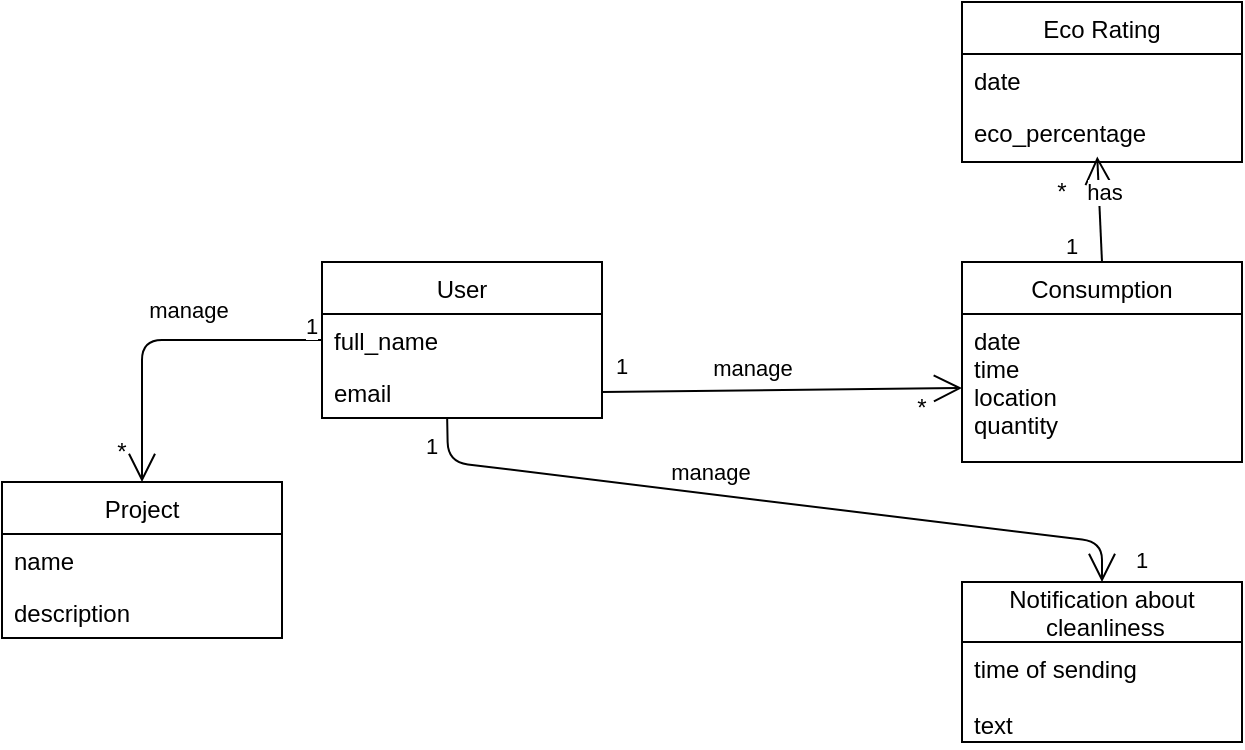 <mxfile version="22.0.5" type="github">
  <diagram id="mCyr1kptdM3YggUfpTlr" name="Page-1">
    <mxGraphModel dx="862" dy="1592" grid="1" gridSize="10" guides="1" tooltips="1" connect="1" arrows="1" fold="1" page="1" pageScale="1" pageWidth="850" pageHeight="1100" math="0" shadow="0">
      <root>
        <mxCell id="0" />
        <mxCell id="1" parent="0" />
        <mxCell id="RMtQjLJvcsIaxz_irh20-2" value="User" style="swimlane;fontStyle=0;childLayout=stackLayout;horizontal=1;startSize=26;fillColor=none;horizontalStack=0;resizeParent=1;resizeParentMax=0;resizeLast=0;collapsible=1;marginBottom=0;" parent="1" vertex="1">
          <mxGeometry x="280" y="-970" width="140" height="78" as="geometry" />
        </mxCell>
        <mxCell id="RMtQjLJvcsIaxz_irh20-3" value="full_name" style="text;strokeColor=none;fillColor=none;align=left;verticalAlign=top;spacingLeft=4;spacingRight=4;overflow=hidden;rotatable=0;points=[[0,0.5],[1,0.5]];portConstraint=eastwest;" parent="RMtQjLJvcsIaxz_irh20-2" vertex="1">
          <mxGeometry y="26" width="140" height="26" as="geometry" />
        </mxCell>
        <mxCell id="RMtQjLJvcsIaxz_irh20-4" value="email" style="text;strokeColor=none;fillColor=none;align=left;verticalAlign=top;spacingLeft=4;spacingRight=4;overflow=hidden;rotatable=0;points=[[0,0.5],[1,0.5]];portConstraint=eastwest;" parent="RMtQjLJvcsIaxz_irh20-2" vertex="1">
          <mxGeometry y="52" width="140" height="26" as="geometry" />
        </mxCell>
        <mxCell id="RMtQjLJvcsIaxz_irh20-8" value="Consumption" style="swimlane;fontStyle=0;childLayout=stackLayout;horizontal=1;startSize=26;fillColor=none;horizontalStack=0;resizeParent=1;resizeParentMax=0;resizeLast=0;collapsible=1;marginBottom=0;" parent="1" vertex="1">
          <mxGeometry x="600" y="-970" width="140" height="100" as="geometry" />
        </mxCell>
        <mxCell id="RMtQjLJvcsIaxz_irh20-9" value="date &#xa;time&#xa;location&#xa;quantity" style="text;strokeColor=none;fillColor=none;align=left;verticalAlign=top;spacingLeft=4;spacingRight=4;overflow=hidden;rotatable=0;points=[[0,0.5],[1,0.5]];portConstraint=eastwest;" parent="RMtQjLJvcsIaxz_irh20-8" vertex="1">
          <mxGeometry y="26" width="140" height="74" as="geometry" />
        </mxCell>
        <mxCell id="RMtQjLJvcsIaxz_irh20-13" value="Notification about&#xa; cleanliness" style="swimlane;fontStyle=0;childLayout=stackLayout;horizontal=1;startSize=30;fillColor=none;horizontalStack=0;resizeParent=1;resizeParentMax=0;resizeLast=0;collapsible=1;marginBottom=0;" parent="1" vertex="1">
          <mxGeometry x="600" y="-810" width="140" height="80" as="geometry">
            <mxRectangle x="520" y="-760" width="130" height="40" as="alternateBounds" />
          </mxGeometry>
        </mxCell>
        <mxCell id="RMtQjLJvcsIaxz_irh20-14" value="time of sending&#xa; &#xa;text " style="text;strokeColor=none;fillColor=none;align=left;verticalAlign=top;spacingLeft=4;spacingRight=4;overflow=hidden;rotatable=0;points=[[0,0.5],[1,0.5]];portConstraint=eastwest;" parent="RMtQjLJvcsIaxz_irh20-13" vertex="1">
          <mxGeometry y="30" width="140" height="50" as="geometry" />
        </mxCell>
        <mxCell id="RMtQjLJvcsIaxz_irh20-15" value="Eco Rating" style="swimlane;fontStyle=0;childLayout=stackLayout;horizontal=1;startSize=26;fillColor=none;horizontalStack=0;resizeParent=1;resizeParentMax=0;resizeLast=0;collapsible=1;marginBottom=0;" parent="1" vertex="1">
          <mxGeometry x="600" y="-1100" width="140" height="80" as="geometry" />
        </mxCell>
        <mxCell id="cj_QN7Kncehf4M0bl6AW-15" value="date" style="text;strokeColor=none;fillColor=none;align=left;verticalAlign=top;spacingLeft=4;spacingRight=4;overflow=hidden;rotatable=0;points=[[0,0.5],[1,0.5]];portConstraint=eastwest;" parent="RMtQjLJvcsIaxz_irh20-15" vertex="1">
          <mxGeometry y="26" width="140" height="54" as="geometry" />
        </mxCell>
        <mxCell id="RMtQjLJvcsIaxz_irh20-26" value="" style="endArrow=none;html=1;startSize=12;startArrow=open;startFill=0;entryX=1;entryY=0.5;entryDx=0;entryDy=0;exitX=0;exitY=0.5;exitDx=0;exitDy=0;" parent="1" source="RMtQjLJvcsIaxz_irh20-9" target="RMtQjLJvcsIaxz_irh20-4" edge="1">
          <mxGeometry relative="1" as="geometry">
            <mxPoint x="460.42" y="-960" as="sourcePoint" />
            <mxPoint x="460" y="-758.99" as="targetPoint" />
          </mxGeometry>
        </mxCell>
        <mxCell id="RMtQjLJvcsIaxz_irh20-27" value="1" style="edgeLabel;resizable=0;html=1;align=left;verticalAlign=bottom;" parent="RMtQjLJvcsIaxz_irh20-26" connectable="0" vertex="1">
          <mxGeometry x="-1" relative="1" as="geometry">
            <mxPoint x="-175" y="-3" as="offset" />
          </mxGeometry>
        </mxCell>
        <mxCell id="RMtQjLJvcsIaxz_irh20-30" value="manage" style="edgeLabel;html=1;align=center;verticalAlign=middle;resizable=0;points=[];" parent="RMtQjLJvcsIaxz_irh20-26" vertex="1" connectable="0">
          <mxGeometry x="0.17" y="2" relative="1" as="geometry">
            <mxPoint y="-13" as="offset" />
          </mxGeometry>
        </mxCell>
        <mxCell id="cj_QN7Kncehf4M0bl6AW-12" value="*" style="text;html=1;strokeColor=none;fillColor=none;align=center;verticalAlign=middle;whiteSpace=wrap;rounded=0;" parent="1" vertex="1">
          <mxGeometry x="570" y="-902" width="20" height="10" as="geometry" />
        </mxCell>
        <mxCell id="cj_QN7Kncehf4M0bl6AW-18" value="" style="endArrow=none;html=1;startSize=12;startArrow=open;startFill=0;entryX=0.447;entryY=1.003;entryDx=0;entryDy=0;exitX=0.5;exitY=0;exitDx=0;exitDy=0;entryPerimeter=0;" parent="1" source="RMtQjLJvcsIaxz_irh20-13" target="RMtQjLJvcsIaxz_irh20-4" edge="1">
          <mxGeometry relative="1" as="geometry">
            <mxPoint x="610" y="-897" as="sourcePoint" />
            <mxPoint x="430" y="-895" as="targetPoint" />
            <Array as="points">
              <mxPoint x="670" y="-830" />
              <mxPoint x="343" y="-870" />
            </Array>
          </mxGeometry>
        </mxCell>
        <mxCell id="cj_QN7Kncehf4M0bl6AW-19" value="1" style="edgeLabel;resizable=0;html=1;align=left;verticalAlign=bottom;" parent="cj_QN7Kncehf4M0bl6AW-18" connectable="0" vertex="1">
          <mxGeometry x="-1" relative="1" as="geometry">
            <mxPoint x="-340" y="-60" as="offset" />
          </mxGeometry>
        </mxCell>
        <mxCell id="cj_QN7Kncehf4M0bl6AW-20" value="manage" style="edgeLabel;html=1;align=center;verticalAlign=middle;resizable=0;points=[];" parent="cj_QN7Kncehf4M0bl6AW-18" vertex="1" connectable="0">
          <mxGeometry x="0.17" y="2" relative="1" as="geometry">
            <mxPoint y="-13" as="offset" />
          </mxGeometry>
        </mxCell>
        <mxCell id="cj_QN7Kncehf4M0bl6AW-22" value="1" style="edgeLabel;resizable=0;html=1;align=left;verticalAlign=bottom;" parent="1" connectable="0" vertex="1">
          <mxGeometry x="340" y="-860" as="geometry">
            <mxPoint x="345" y="47" as="offset" />
          </mxGeometry>
        </mxCell>
        <mxCell id="cj_QN7Kncehf4M0bl6AW-23" value="" style="endArrow=none;html=1;startSize=12;startArrow=open;startFill=0;entryX=0.5;entryY=0;entryDx=0;entryDy=0;exitX=0.483;exitY=0.969;exitDx=0;exitDy=0;exitPerimeter=0;" parent="1" target="RMtQjLJvcsIaxz_irh20-8" edge="1">
          <mxGeometry relative="1" as="geometry">
            <mxPoint x="667.62" y="-1022.806" as="sourcePoint" />
            <mxPoint x="430" y="-895" as="targetPoint" />
          </mxGeometry>
        </mxCell>
        <mxCell id="cj_QN7Kncehf4M0bl6AW-24" value="1" style="edgeLabel;resizable=0;html=1;align=left;verticalAlign=bottom;" parent="cj_QN7Kncehf4M0bl6AW-23" connectable="0" vertex="1">
          <mxGeometry x="-1" relative="1" as="geometry">
            <mxPoint x="-18" y="53" as="offset" />
          </mxGeometry>
        </mxCell>
        <mxCell id="cj_QN7Kncehf4M0bl6AW-25" value="has" style="edgeLabel;html=1;align=center;verticalAlign=middle;resizable=0;points=[];" parent="cj_QN7Kncehf4M0bl6AW-23" vertex="1" connectable="0">
          <mxGeometry x="0.17" y="2" relative="1" as="geometry">
            <mxPoint y="-13" as="offset" />
          </mxGeometry>
        </mxCell>
        <mxCell id="cj_QN7Kncehf4M0bl6AW-26" value="*" style="text;html=1;strokeColor=none;fillColor=none;align=center;verticalAlign=middle;whiteSpace=wrap;rounded=0;" parent="1" vertex="1">
          <mxGeometry x="640" y="-1010" width="20" height="10" as="geometry" />
        </mxCell>
        <mxCell id="cj_QN7Kncehf4M0bl6AW-27" value="Project" style="swimlane;fontStyle=0;childLayout=stackLayout;horizontal=1;startSize=26;fillColor=none;horizontalStack=0;resizeParent=1;resizeParentMax=0;resizeLast=0;collapsible=1;marginBottom=0;" parent="1" vertex="1">
          <mxGeometry x="120" y="-860" width="140" height="78" as="geometry" />
        </mxCell>
        <mxCell id="cj_QN7Kncehf4M0bl6AW-28" value="name" style="text;strokeColor=none;fillColor=none;align=left;verticalAlign=top;spacingLeft=4;spacingRight=4;overflow=hidden;rotatable=0;points=[[0,0.5],[1,0.5]];portConstraint=eastwest;" parent="cj_QN7Kncehf4M0bl6AW-27" vertex="1">
          <mxGeometry y="26" width="140" height="26" as="geometry" />
        </mxCell>
        <mxCell id="cj_QN7Kncehf4M0bl6AW-29" value="description" style="text;strokeColor=none;fillColor=none;align=left;verticalAlign=top;spacingLeft=4;spacingRight=4;overflow=hidden;rotatable=0;points=[[0,0.5],[1,0.5]];portConstraint=eastwest;" parent="cj_QN7Kncehf4M0bl6AW-27" vertex="1">
          <mxGeometry y="52" width="140" height="26" as="geometry" />
        </mxCell>
        <mxCell id="cj_QN7Kncehf4M0bl6AW-33" value="" style="endArrow=none;html=1;startSize=12;startArrow=open;startFill=0;entryX=0;entryY=0.5;entryDx=0;entryDy=0;exitX=0.5;exitY=0;exitDx=0;exitDy=0;" parent="1" source="cj_QN7Kncehf4M0bl6AW-27" target="RMtQjLJvcsIaxz_irh20-3" edge="1">
          <mxGeometry relative="1" as="geometry">
            <mxPoint x="610" y="-897" as="sourcePoint" />
            <mxPoint x="430" y="-895" as="targetPoint" />
            <Array as="points">
              <mxPoint x="190" y="-931" />
            </Array>
          </mxGeometry>
        </mxCell>
        <mxCell id="cj_QN7Kncehf4M0bl6AW-34" value="1" style="edgeLabel;resizable=0;html=1;align=left;verticalAlign=bottom;" parent="cj_QN7Kncehf4M0bl6AW-33" connectable="0" vertex="1">
          <mxGeometry x="-1" relative="1" as="geometry">
            <mxPoint x="80" y="-70" as="offset" />
          </mxGeometry>
        </mxCell>
        <mxCell id="cj_QN7Kncehf4M0bl6AW-35" value="manage" style="edgeLabel;html=1;align=center;verticalAlign=middle;resizable=0;points=[];" parent="cj_QN7Kncehf4M0bl6AW-33" vertex="1" connectable="0">
          <mxGeometry x="0.17" y="2" relative="1" as="geometry">
            <mxPoint y="-13" as="offset" />
          </mxGeometry>
        </mxCell>
        <mxCell id="cj_QN7Kncehf4M0bl6AW-36" value="*" style="text;html=1;strokeColor=none;fillColor=none;align=center;verticalAlign=middle;whiteSpace=wrap;rounded=0;" parent="1" vertex="1">
          <mxGeometry x="170" y="-880" width="20" height="10" as="geometry" />
        </mxCell>
        <mxCell id="-nKjBIDDci6zTofJ9aEf-1" value="eco_percentage" style="text;strokeColor=none;fillColor=none;align=left;verticalAlign=top;spacingLeft=4;spacingRight=4;overflow=hidden;rotatable=0;points=[[0,0.5],[1,0.5]];portConstraint=eastwest;" vertex="1" parent="1">
          <mxGeometry x="600" y="-1048" width="140" height="26" as="geometry" />
        </mxCell>
      </root>
    </mxGraphModel>
  </diagram>
</mxfile>
